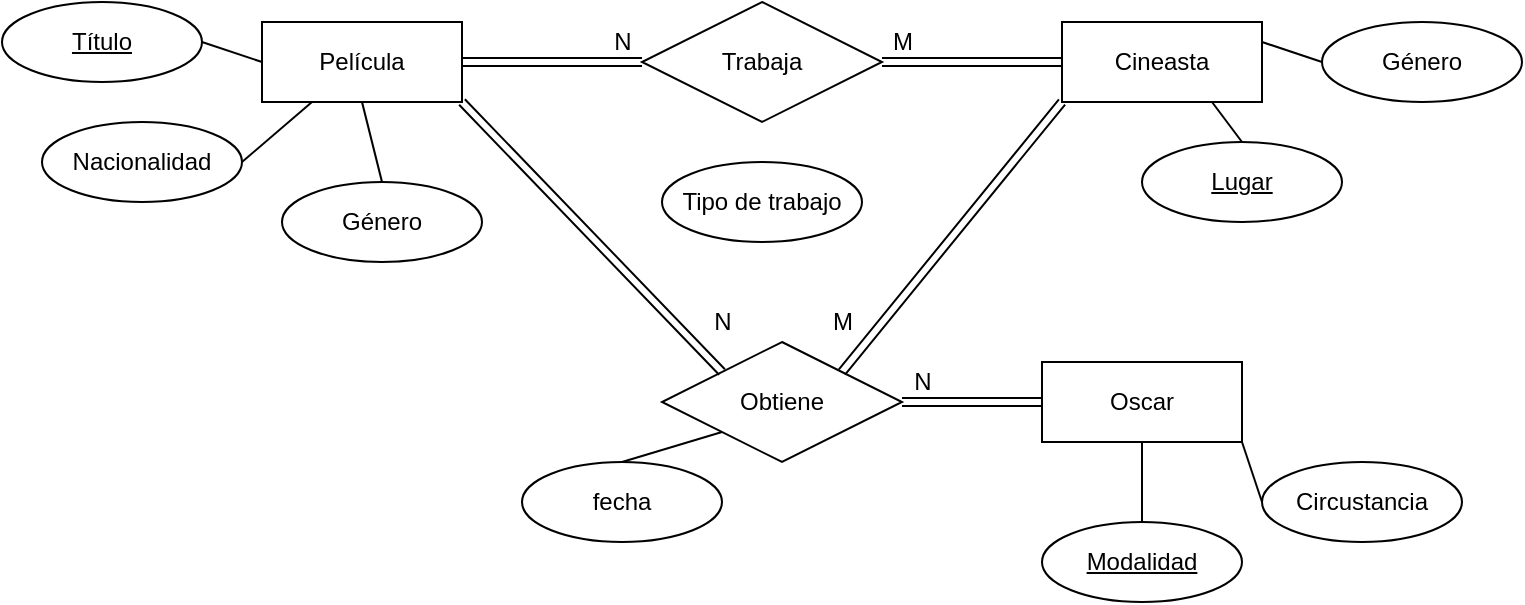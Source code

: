 <mxfile version="15.7.3" type="device"><diagram id="0q9dzUZxwyKhS5FY5T3n" name="Page-1"><mxGraphModel dx="868" dy="450" grid="1" gridSize="10" guides="1" tooltips="1" connect="1" arrows="1" fold="1" page="1" pageScale="1" pageWidth="827" pageHeight="1169" math="0" shadow="0"><root><mxCell id="0"/><mxCell id="1" parent="0"/><mxCell id="R9c0H6YXibRzd9BCgj3R-1" value="Trabaja" style="shape=rhombus;perimeter=rhombusPerimeter;whiteSpace=wrap;html=1;align=center;" vertex="1" parent="1"><mxGeometry x="350" y="140" width="120" height="60" as="geometry"/></mxCell><mxCell id="R9c0H6YXibRzd9BCgj3R-2" value="Película" style="whiteSpace=wrap;html=1;align=center;" vertex="1" parent="1"><mxGeometry x="160" y="150" width="100" height="40" as="geometry"/></mxCell><mxCell id="R9c0H6YXibRzd9BCgj3R-3" value="Cineasta" style="whiteSpace=wrap;html=1;align=center;" vertex="1" parent="1"><mxGeometry x="560" y="150" width="100" height="40" as="geometry"/></mxCell><mxCell id="R9c0H6YXibRzd9BCgj3R-4" value="Obtiene" style="shape=rhombus;perimeter=rhombusPerimeter;whiteSpace=wrap;html=1;align=center;" vertex="1" parent="1"><mxGeometry x="360" y="310" width="120" height="60" as="geometry"/></mxCell><mxCell id="R9c0H6YXibRzd9BCgj3R-6" value="" style="shape=link;html=1;rounded=0;exitX=1;exitY=0.5;exitDx=0;exitDy=0;entryX=0;entryY=0.5;entryDx=0;entryDy=0;" edge="1" parent="1" source="R9c0H6YXibRzd9BCgj3R-2" target="R9c0H6YXibRzd9BCgj3R-1"><mxGeometry relative="1" as="geometry"><mxPoint x="330" y="230" as="sourcePoint"/><mxPoint x="490" y="230" as="targetPoint"/></mxGeometry></mxCell><mxCell id="R9c0H6YXibRzd9BCgj3R-8" value="N" style="text;html=1;align=center;verticalAlign=middle;resizable=0;points=[];autosize=1;strokeColor=none;fillColor=none;" vertex="1" parent="1"><mxGeometry x="330" y="150" width="20" height="20" as="geometry"/></mxCell><mxCell id="R9c0H6YXibRzd9BCgj3R-10" value="" style="shape=link;html=1;rounded=0;exitX=1;exitY=0.5;exitDx=0;exitDy=0;entryX=0;entryY=0.5;entryDx=0;entryDy=0;" edge="1" parent="1" source="R9c0H6YXibRzd9BCgj3R-1" target="R9c0H6YXibRzd9BCgj3R-3"><mxGeometry relative="1" as="geometry"><mxPoint x="330" y="230" as="sourcePoint"/><mxPoint x="490" y="230" as="targetPoint"/></mxGeometry></mxCell><mxCell id="R9c0H6YXibRzd9BCgj3R-12" value="M" style="text;html=1;align=center;verticalAlign=middle;resizable=0;points=[];autosize=1;strokeColor=none;fillColor=none;" vertex="1" parent="1"><mxGeometry x="465" y="150" width="30" height="20" as="geometry"/></mxCell><mxCell id="R9c0H6YXibRzd9BCgj3R-13" value="Título" style="ellipse;whiteSpace=wrap;html=1;align=center;fontStyle=4;" vertex="1" parent="1"><mxGeometry x="30" y="140" width="100" height="40" as="geometry"/></mxCell><mxCell id="R9c0H6YXibRzd9BCgj3R-14" value="Género" style="ellipse;whiteSpace=wrap;html=1;align=center;" vertex="1" parent="1"><mxGeometry x="170" y="230" width="100" height="40" as="geometry"/></mxCell><mxCell id="R9c0H6YXibRzd9BCgj3R-15" value="Nacionalidad" style="ellipse;whiteSpace=wrap;html=1;align=center;" vertex="1" parent="1"><mxGeometry x="50" y="200" width="100" height="40" as="geometry"/></mxCell><mxCell id="R9c0H6YXibRzd9BCgj3R-16" value="Tipo de trabajo" style="ellipse;whiteSpace=wrap;html=1;align=center;" vertex="1" parent="1"><mxGeometry x="360" y="220" width="100" height="40" as="geometry"/></mxCell><mxCell id="R9c0H6YXibRzd9BCgj3R-17" value="Género" style="ellipse;whiteSpace=wrap;html=1;align=center;" vertex="1" parent="1"><mxGeometry x="690" y="150" width="100" height="40" as="geometry"/></mxCell><mxCell id="R9c0H6YXibRzd9BCgj3R-18" value="Lugar" style="ellipse;whiteSpace=wrap;html=1;align=center;fontStyle=4;" vertex="1" parent="1"><mxGeometry x="600" y="210" width="100" height="40" as="geometry"/></mxCell><mxCell id="R9c0H6YXibRzd9BCgj3R-19" value="Modalidad" style="ellipse;whiteSpace=wrap;html=1;align=center;fontStyle=4;" vertex="1" parent="1"><mxGeometry x="550" y="400" width="100" height="40" as="geometry"/></mxCell><mxCell id="R9c0H6YXibRzd9BCgj3R-20" value="Oscar" style="whiteSpace=wrap;html=1;align=center;" vertex="1" parent="1"><mxGeometry x="550" y="320" width="100" height="40" as="geometry"/></mxCell><mxCell id="R9c0H6YXibRzd9BCgj3R-21" value="fecha" style="ellipse;whiteSpace=wrap;html=1;align=center;" vertex="1" parent="1"><mxGeometry x="290" y="370" width="100" height="40" as="geometry"/></mxCell><mxCell id="R9c0H6YXibRzd9BCgj3R-22" value="Circustancia" style="ellipse;whiteSpace=wrap;html=1;align=center;" vertex="1" parent="1"><mxGeometry x="660" y="370" width="100" height="40" as="geometry"/></mxCell><mxCell id="R9c0H6YXibRzd9BCgj3R-23" value="" style="shape=link;html=1;rounded=0;exitX=1;exitY=1;exitDx=0;exitDy=0;entryX=0;entryY=0;entryDx=0;entryDy=0;" edge="1" parent="1" source="R9c0H6YXibRzd9BCgj3R-2" target="R9c0H6YXibRzd9BCgj3R-4"><mxGeometry relative="1" as="geometry"><mxPoint x="330" y="340" as="sourcePoint"/><mxPoint x="490" y="340" as="targetPoint"/></mxGeometry></mxCell><mxCell id="R9c0H6YXibRzd9BCgj3R-26" value="" style="shape=link;html=1;rounded=0;entryX=0;entryY=1;entryDx=0;entryDy=0;exitX=1;exitY=0;exitDx=0;exitDy=0;" edge="1" parent="1" source="R9c0H6YXibRzd9BCgj3R-4" target="R9c0H6YXibRzd9BCgj3R-3"><mxGeometry relative="1" as="geometry"><mxPoint x="330" y="340" as="sourcePoint"/><mxPoint x="490" y="340" as="targetPoint"/></mxGeometry></mxCell><mxCell id="R9c0H6YXibRzd9BCgj3R-28" value="" style="shape=link;html=1;rounded=0;entryX=0;entryY=0.5;entryDx=0;entryDy=0;exitX=1;exitY=0.5;exitDx=0;exitDy=0;" edge="1" parent="1" source="R9c0H6YXibRzd9BCgj3R-4" target="R9c0H6YXibRzd9BCgj3R-20"><mxGeometry relative="1" as="geometry"><mxPoint x="460" y="335" as="sourcePoint"/><mxPoint x="570" y="200" as="targetPoint"/></mxGeometry></mxCell><mxCell id="R9c0H6YXibRzd9BCgj3R-29" value="N" style="text;html=1;align=center;verticalAlign=middle;resizable=0;points=[];autosize=1;strokeColor=none;fillColor=none;" vertex="1" parent="1"><mxGeometry x="380" y="290" width="20" height="20" as="geometry"/></mxCell><mxCell id="R9c0H6YXibRzd9BCgj3R-31" value="M" style="text;html=1;align=center;verticalAlign=middle;resizable=0;points=[];autosize=1;strokeColor=none;fillColor=none;" vertex="1" parent="1"><mxGeometry x="435" y="290" width="30" height="20" as="geometry"/></mxCell><mxCell id="R9c0H6YXibRzd9BCgj3R-32" value="N" style="text;html=1;align=center;verticalAlign=middle;resizable=0;points=[];autosize=1;strokeColor=none;fillColor=none;" vertex="1" parent="1"><mxGeometry x="480" y="320" width="20" height="20" as="geometry"/></mxCell><mxCell id="R9c0H6YXibRzd9BCgj3R-33" value="" style="endArrow=none;html=1;rounded=0;exitX=0.5;exitY=0;exitDx=0;exitDy=0;entryX=0;entryY=1;entryDx=0;entryDy=0;" edge="1" parent="1" source="R9c0H6YXibRzd9BCgj3R-21" target="R9c0H6YXibRzd9BCgj3R-4"><mxGeometry relative="1" as="geometry"><mxPoint x="330" y="340" as="sourcePoint"/><mxPoint x="490" y="340" as="targetPoint"/></mxGeometry></mxCell><mxCell id="R9c0H6YXibRzd9BCgj3R-34" value="" style="endArrow=none;html=1;rounded=0;entryX=0.5;entryY=0;entryDx=0;entryDy=0;exitX=0.5;exitY=1;exitDx=0;exitDy=0;" edge="1" parent="1" source="R9c0H6YXibRzd9BCgj3R-20" target="R9c0H6YXibRzd9BCgj3R-19"><mxGeometry relative="1" as="geometry"><mxPoint x="570" y="370" as="sourcePoint"/><mxPoint x="490" y="340" as="targetPoint"/></mxGeometry></mxCell><mxCell id="R9c0H6YXibRzd9BCgj3R-35" value="" style="endArrow=none;html=1;rounded=0;exitX=1;exitY=1;exitDx=0;exitDy=0;entryX=0;entryY=0.5;entryDx=0;entryDy=0;" edge="1" parent="1" source="R9c0H6YXibRzd9BCgj3R-20" target="R9c0H6YXibRzd9BCgj3R-22"><mxGeometry relative="1" as="geometry"><mxPoint x="330" y="340" as="sourcePoint"/><mxPoint x="490" y="340" as="targetPoint"/></mxGeometry></mxCell><mxCell id="R9c0H6YXibRzd9BCgj3R-38" value="" style="endArrow=none;html=1;rounded=0;entryX=0;entryY=0.5;entryDx=0;entryDy=0;exitX=1;exitY=0.5;exitDx=0;exitDy=0;" edge="1" parent="1" source="R9c0H6YXibRzd9BCgj3R-13" target="R9c0H6YXibRzd9BCgj3R-2"><mxGeometry relative="1" as="geometry"><mxPoint x="330" y="340" as="sourcePoint"/><mxPoint x="490" y="340" as="targetPoint"/></mxGeometry></mxCell><mxCell id="R9c0H6YXibRzd9BCgj3R-39" value="" style="endArrow=none;html=1;rounded=0;entryX=1;entryY=0.5;entryDx=0;entryDy=0;exitX=0.25;exitY=1;exitDx=0;exitDy=0;" edge="1" parent="1" source="R9c0H6YXibRzd9BCgj3R-2" target="R9c0H6YXibRzd9BCgj3R-15"><mxGeometry relative="1" as="geometry"><mxPoint x="330" y="340" as="sourcePoint"/><mxPoint x="490" y="340" as="targetPoint"/></mxGeometry></mxCell><mxCell id="R9c0H6YXibRzd9BCgj3R-40" value="" style="endArrow=none;html=1;rounded=0;entryX=0.5;entryY=1;entryDx=0;entryDy=0;exitX=0.5;exitY=0;exitDx=0;exitDy=0;" edge="1" parent="1" source="R9c0H6YXibRzd9BCgj3R-14" target="R9c0H6YXibRzd9BCgj3R-2"><mxGeometry relative="1" as="geometry"><mxPoint x="330" y="340" as="sourcePoint"/><mxPoint x="490" y="340" as="targetPoint"/></mxGeometry></mxCell><mxCell id="R9c0H6YXibRzd9BCgj3R-41" value="" style="endArrow=none;html=1;rounded=0;entryX=0.75;entryY=1;entryDx=0;entryDy=0;exitX=0.5;exitY=0;exitDx=0;exitDy=0;" edge="1" parent="1" source="R9c0H6YXibRzd9BCgj3R-18" target="R9c0H6YXibRzd9BCgj3R-3"><mxGeometry relative="1" as="geometry"><mxPoint x="330" y="340" as="sourcePoint"/><mxPoint x="490" y="340" as="targetPoint"/></mxGeometry></mxCell><mxCell id="R9c0H6YXibRzd9BCgj3R-42" value="" style="endArrow=none;html=1;rounded=0;entryX=1;entryY=0.25;entryDx=0;entryDy=0;exitX=0;exitY=0.5;exitDx=0;exitDy=0;" edge="1" parent="1" source="R9c0H6YXibRzd9BCgj3R-17" target="R9c0H6YXibRzd9BCgj3R-3"><mxGeometry relative="1" as="geometry"><mxPoint x="330" y="340" as="sourcePoint"/><mxPoint x="490" y="340" as="targetPoint"/></mxGeometry></mxCell></root></mxGraphModel></diagram></mxfile>